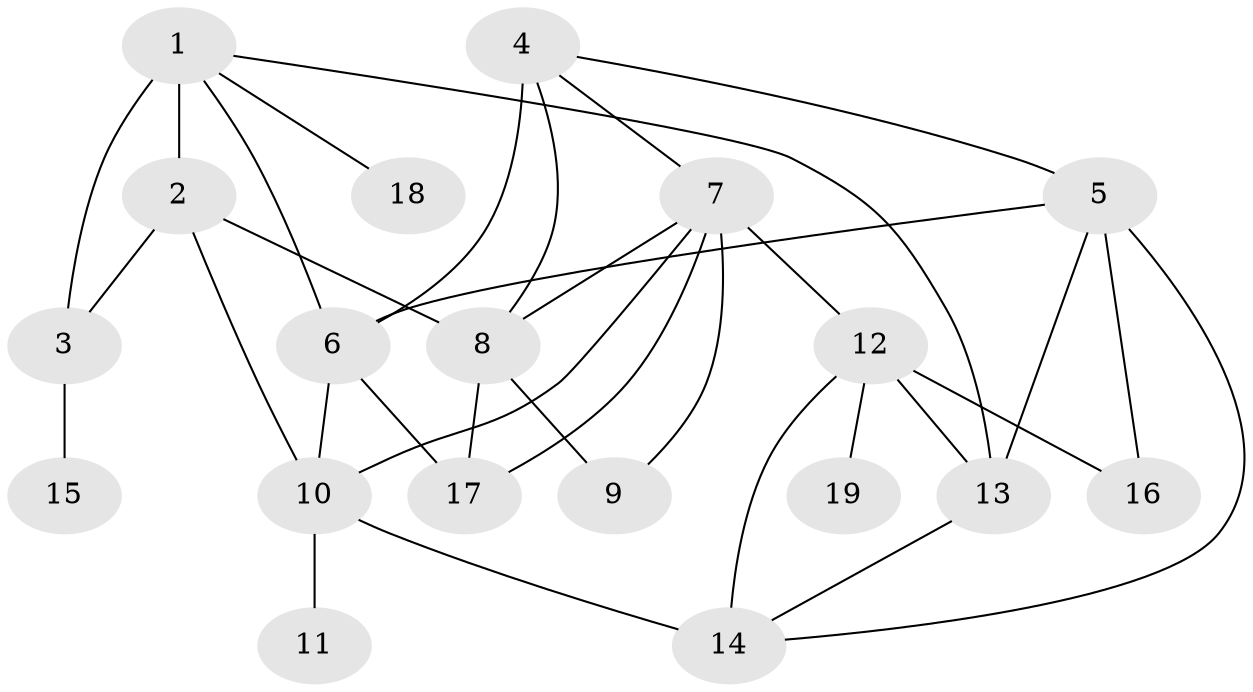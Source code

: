 // original degree distribution, {8: 0.03333333333333333, 4: 0.06666666666666667, 3: 0.06666666666666667, 5: 0.016666666666666666, 9: 0.05, 7: 0.03333333333333333, 6: 0.03333333333333333, 1: 0.6, 2: 0.1}
// Generated by graph-tools (version 1.1) at 2025/52/03/04/25 22:52:42]
// undirected, 19 vertices, 33 edges
graph export_dot {
  node [color=gray90,style=filled];
  1;
  2;
  3;
  4;
  5;
  6;
  7;
  8;
  9;
  10;
  11;
  12;
  13;
  14;
  15;
  16;
  17;
  18;
  19;
  1 -- 2 [weight=1.0];
  1 -- 3 [weight=3.0];
  1 -- 6 [weight=1.0];
  1 -- 13 [weight=1.0];
  1 -- 18 [weight=1.0];
  2 -- 3 [weight=1.0];
  2 -- 8 [weight=1.0];
  2 -- 10 [weight=2.0];
  3 -- 15 [weight=1.0];
  4 -- 5 [weight=1.0];
  4 -- 6 [weight=4.0];
  4 -- 7 [weight=1.0];
  4 -- 8 [weight=1.0];
  5 -- 6 [weight=1.0];
  5 -- 13 [weight=1.0];
  5 -- 14 [weight=1.0];
  5 -- 16 [weight=1.0];
  6 -- 10 [weight=1.0];
  6 -- 17 [weight=1.0];
  7 -- 8 [weight=1.0];
  7 -- 9 [weight=1.0];
  7 -- 10 [weight=1.0];
  7 -- 12 [weight=1.0];
  7 -- 17 [weight=1.0];
  8 -- 9 [weight=1.0];
  8 -- 17 [weight=1.0];
  10 -- 11 [weight=2.0];
  10 -- 14 [weight=2.0];
  12 -- 13 [weight=1.0];
  12 -- 14 [weight=1.0];
  12 -- 16 [weight=1.0];
  12 -- 19 [weight=1.0];
  13 -- 14 [weight=1.0];
}
